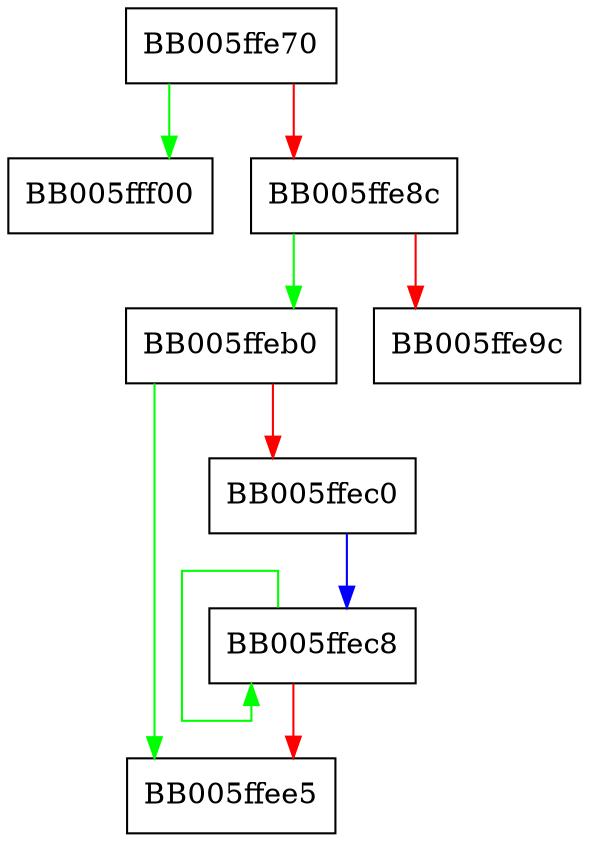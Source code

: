 digraph ossl_provider_default_props_update {
  node [shape="box"];
  graph [splines=ortho];
  BB005ffe70 -> BB005fff00 [color="green"];
  BB005ffe70 -> BB005ffe8c [color="red"];
  BB005ffe8c -> BB005ffeb0 [color="green"];
  BB005ffe8c -> BB005ffe9c [color="red"];
  BB005ffeb0 -> BB005ffee5 [color="green"];
  BB005ffeb0 -> BB005ffec0 [color="red"];
  BB005ffec0 -> BB005ffec8 [color="blue"];
  BB005ffec8 -> BB005ffec8 [color="green"];
  BB005ffec8 -> BB005ffee5 [color="red"];
}